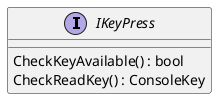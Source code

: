 @startuml
interface IKeyPress {
    CheckKeyAvailable() : bool
    CheckReadKey() : ConsoleKey
}
@enduml
